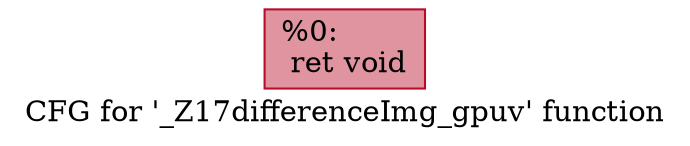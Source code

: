 digraph "CFG for '_Z17differenceImg_gpuv' function" {
	label="CFG for '_Z17differenceImg_gpuv' function";

	Node0x5eb61c0 [shape=record,color="#b70d28ff", style=filled, fillcolor="#b70d2870",label="{%0:\l  ret void\l}"];
}
